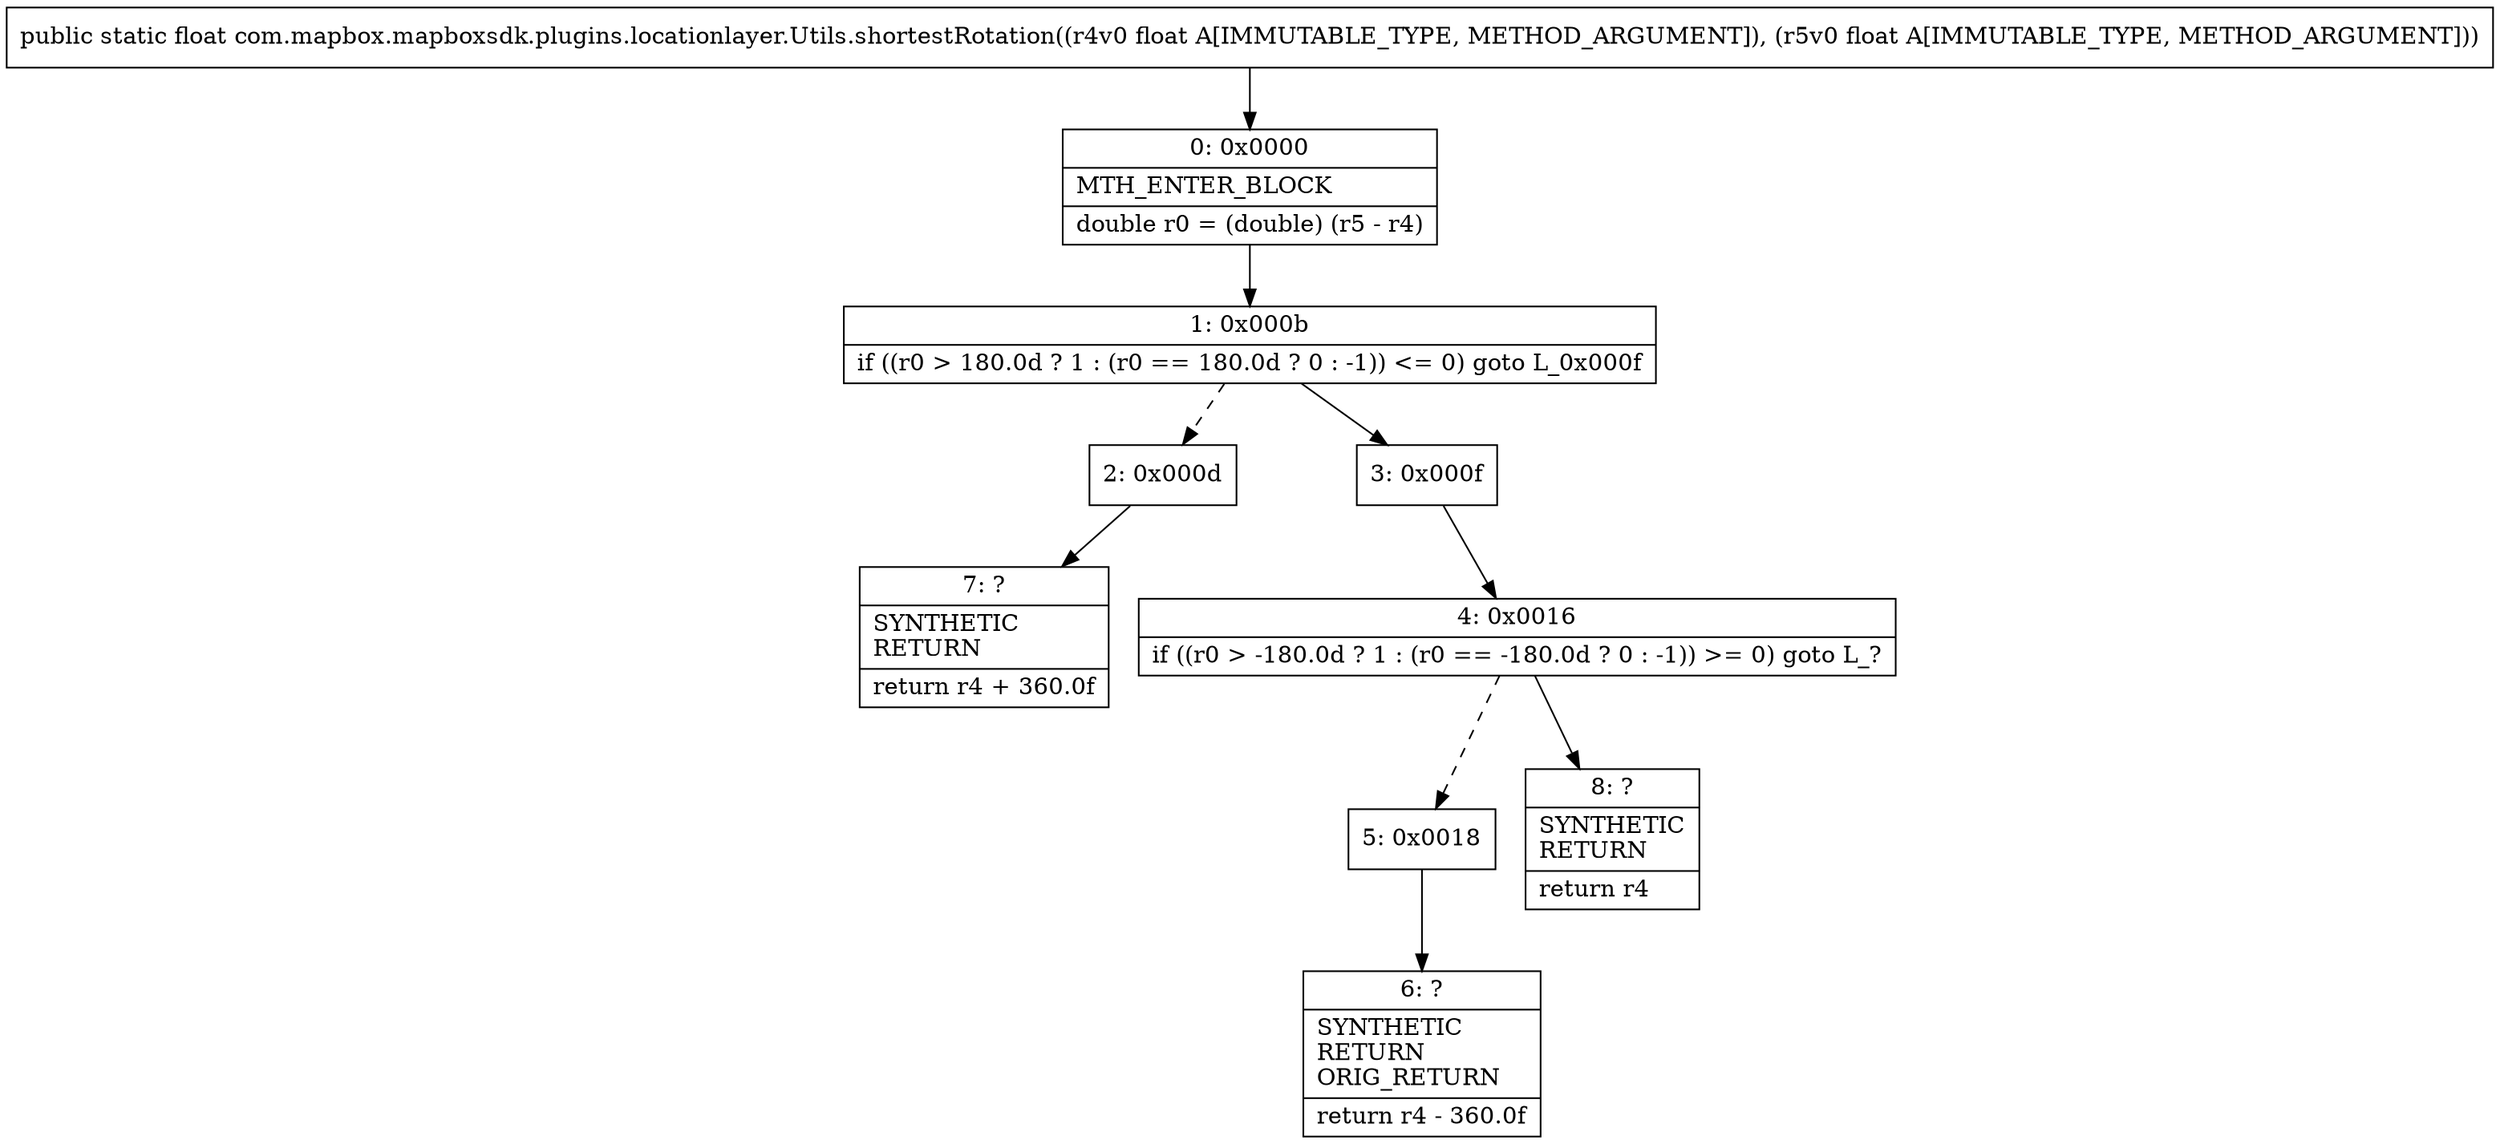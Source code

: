digraph "CFG forcom.mapbox.mapboxsdk.plugins.locationlayer.Utils.shortestRotation(FF)F" {
Node_0 [shape=record,label="{0\:\ 0x0000|MTH_ENTER_BLOCK\l|double r0 = (double) (r5 \- r4)\l}"];
Node_1 [shape=record,label="{1\:\ 0x000b|if ((r0 \> 180.0d ? 1 : (r0 == 180.0d ? 0 : \-1)) \<= 0) goto L_0x000f\l}"];
Node_2 [shape=record,label="{2\:\ 0x000d}"];
Node_3 [shape=record,label="{3\:\ 0x000f}"];
Node_4 [shape=record,label="{4\:\ 0x0016|if ((r0 \> \-180.0d ? 1 : (r0 == \-180.0d ? 0 : \-1)) \>= 0) goto L_?\l}"];
Node_5 [shape=record,label="{5\:\ 0x0018}"];
Node_6 [shape=record,label="{6\:\ ?|SYNTHETIC\lRETURN\lORIG_RETURN\l|return r4 \- 360.0f\l}"];
Node_7 [shape=record,label="{7\:\ ?|SYNTHETIC\lRETURN\l|return r4 + 360.0f\l}"];
Node_8 [shape=record,label="{8\:\ ?|SYNTHETIC\lRETURN\l|return r4\l}"];
MethodNode[shape=record,label="{public static float com.mapbox.mapboxsdk.plugins.locationlayer.Utils.shortestRotation((r4v0 float A[IMMUTABLE_TYPE, METHOD_ARGUMENT]), (r5v0 float A[IMMUTABLE_TYPE, METHOD_ARGUMENT])) }"];
MethodNode -> Node_0;
Node_0 -> Node_1;
Node_1 -> Node_2[style=dashed];
Node_1 -> Node_3;
Node_2 -> Node_7;
Node_3 -> Node_4;
Node_4 -> Node_5[style=dashed];
Node_4 -> Node_8;
Node_5 -> Node_6;
}

